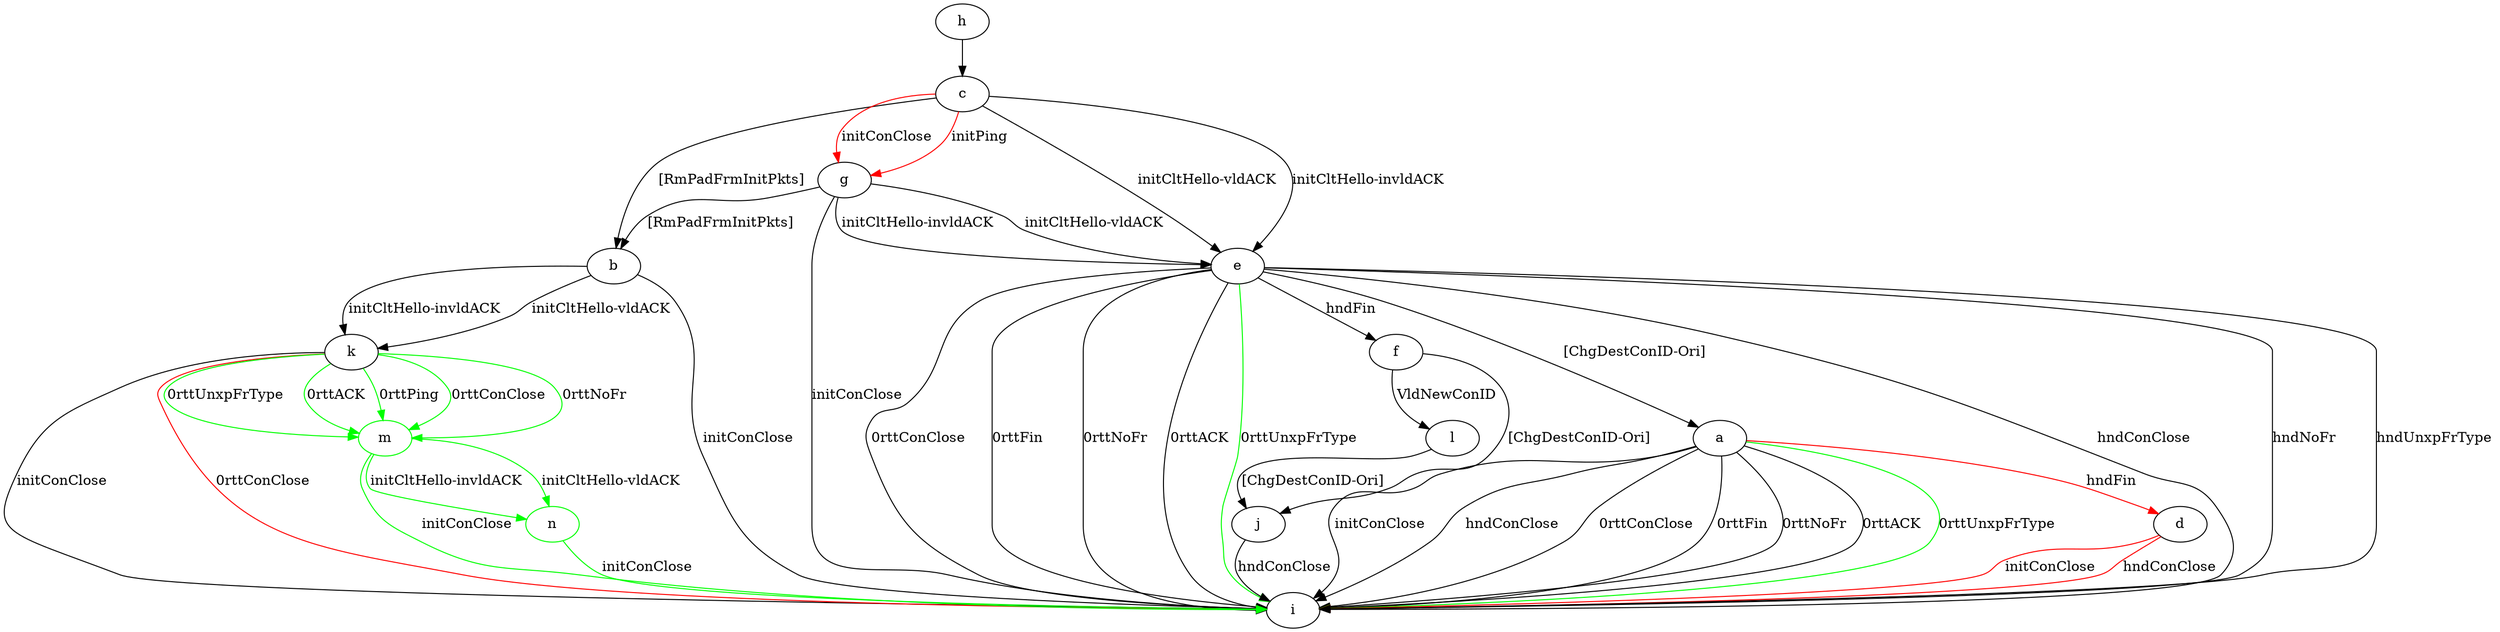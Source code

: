 digraph "" {
	a -> d	[key=0,
		color=red,
		label="hndFin "];
	a -> i	[key=0,
		label="initConClose "];
	a -> i	[key=1,
		label="hndConClose "];
	a -> i	[key=2,
		label="0rttConClose "];
	a -> i	[key=3,
		label="0rttFin "];
	a -> i	[key=4,
		label="0rttNoFr "];
	a -> i	[key=5,
		label="0rttACK "];
	a -> i	[key=6,
		color=green,
		label="0rttUnxpFrType "];
	b -> i	[key=0,
		label="initConClose "];
	b -> k	[key=0,
		label="initCltHello-vldACK "];
	b -> k	[key=1,
		label="initCltHello-invldACK "];
	c -> b	[key=0,
		label="[RmPadFrmInitPkts] "];
	c -> e	[key=0,
		label="initCltHello-vldACK "];
	c -> e	[key=1,
		label="initCltHello-invldACK "];
	c -> g	[key=0,
		color=red,
		label="initPing "];
	c -> g	[key=1,
		color=red,
		label="initConClose "];
	d -> i	[key=0,
		color=red,
		label="initConClose "];
	d -> i	[key=1,
		color=red,
		label="hndConClose "];
	e -> a	[key=0,
		label="[ChgDestConID-Ori] "];
	e -> f	[key=0,
		label="hndFin "];
	e -> i	[key=0,
		label="hndConClose "];
	e -> i	[key=1,
		label="hndNoFr "];
	e -> i	[key=2,
		label="hndUnxpFrType "];
	e -> i	[key=3,
		label="0rttConClose "];
	e -> i	[key=4,
		label="0rttFin "];
	e -> i	[key=5,
		label="0rttNoFr "];
	e -> i	[key=6,
		label="0rttACK "];
	e -> i	[key=7,
		color=green,
		label="0rttUnxpFrType "];
	f -> j	[key=0,
		label="[ChgDestConID-Ori] "];
	f -> l	[key=0,
		label="VldNewConID "];
	g -> b	[key=0,
		label="[RmPadFrmInitPkts] "];
	g -> e	[key=0,
		label="initCltHello-vldACK "];
	g -> e	[key=1,
		label="initCltHello-invldACK "];
	g -> i	[key=0,
		label="initConClose "];
	h -> c	[key=0];
	j -> i	[key=0,
		label="hndConClose "];
	k -> i	[key=0,
		label="initConClose "];
	k -> i	[key=1,
		color=red,
		label="0rttConClose "];
	m	[color=green];
	k -> m	[key=0,
		color=green,
		label="0rttPing "];
	k -> m	[key=1,
		color=green,
		label="0rttConClose "];
	k -> m	[key=2,
		color=green,
		label="0rttNoFr "];
	k -> m	[key=3,
		color=green,
		label="0rttUnxpFrType "];
	k -> m	[key=4,
		color=green,
		label="0rttACK "];
	l -> j	[key=0,
		label="[ChgDestConID-Ori] "];
	m -> i	[key=0,
		color=green,
		label="initConClose "];
	n	[color=green];
	m -> n	[key=0,
		color=green,
		label="initCltHello-vldACK "];
	m -> n	[key=1,
		color=green,
		label="initCltHello-invldACK "];
	n -> i	[key=0,
		color=green,
		label="initConClose "];
}
